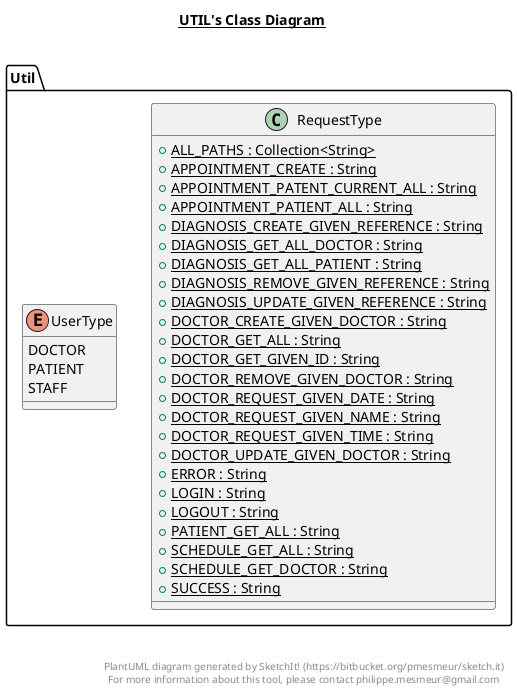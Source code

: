 @startuml

title __UTIL's Class Diagram__\n

  namespace Util {
    class Util.RequestType {
        {static} + ALL_PATHS : Collection<String>
        {static} + APPOINTMENT_CREATE : String
        {static} + APPOINTMENT_PATENT_CURRENT_ALL : String
        {static} + APPOINTMENT_PATIENT_ALL : String
        {static} + DIAGNOSIS_CREATE_GIVEN_REFERENCE : String
        {static} + DIAGNOSIS_GET_ALL_DOCTOR : String
        {static} + DIAGNOSIS_GET_ALL_PATIENT : String
        {static} + DIAGNOSIS_REMOVE_GIVEN_REFERENCE : String
        {static} + DIAGNOSIS_UPDATE_GIVEN_REFERENCE : String
        {static} + DOCTOR_CREATE_GIVEN_DOCTOR : String
        {static} + DOCTOR_GET_ALL : String
        {static} + DOCTOR_GET_GIVEN_ID : String
        {static} + DOCTOR_REMOVE_GIVEN_DOCTOR : String
        {static} + DOCTOR_REQUEST_GIVEN_DATE : String
        {static} + DOCTOR_REQUEST_GIVEN_NAME : String
        {static} + DOCTOR_REQUEST_GIVEN_TIME : String
        {static} + DOCTOR_UPDATE_GIVEN_DOCTOR : String
        {static} + ERROR : String
        {static} + LOGIN : String
        {static} + LOGOUT : String
        {static} + PATIENT_GET_ALL : String
        {static} + SCHEDULE_GET_ALL : String
        {static} + SCHEDULE_GET_DOCTOR : String
        {static} + SUCCESS : String
    }
  }
  

  namespace Util {
    enum UserType {
      DOCTOR
      PATIENT
      STAFF
    }
  }
  



right footer


PlantUML diagram generated by SketchIt! (https://bitbucket.org/pmesmeur/sketch.it)
For more information about this tool, please contact philippe.mesmeur@gmail.com
endfooter

@enduml
